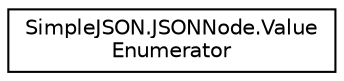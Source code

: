 digraph "Graphical Class Hierarchy"
{
 // LATEX_PDF_SIZE
  edge [fontname="Helvetica",fontsize="10",labelfontname="Helvetica",labelfontsize="10"];
  node [fontname="Helvetica",fontsize="10",shape=record];
  rankdir="LR";
  Node0 [label="SimpleJSON.JSONNode.Value\lEnumerator",height=0.2,width=0.4,color="black", fillcolor="white", style="filled",URL="$struct_simple_j_s_o_n_1_1_j_s_o_n_node_1_1_value_enumerator.html",tooltip=" "];
}
